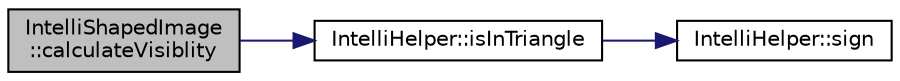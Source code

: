 digraph "IntelliShapedImage::calculateVisiblity"
{
 // LATEX_PDF_SIZE
  edge [fontname="Helvetica",fontsize="10",labelfontname="Helvetica",labelfontsize="10"];
  node [fontname="Helvetica",fontsize="10",shape=record];
  rankdir="LR";
  Node1 [label="IntelliShapedImage\l::calculateVisiblity",height=0.2,width=0.4,color="black", fillcolor="grey75", style="filled", fontcolor="black",tooltip=" "];
  Node1 -> Node2 [color="midnightblue",fontsize="10",style="solid",fontname="Helvetica"];
  Node2 [label="IntelliHelper::isInTriangle",height=0.2,width=0.4,color="black", fillcolor="white", style="filled",URL="$class_intelli_helper.html#a04bdb4f53b89dded693ba6e896f4c63f",tooltip=" "];
  Node2 -> Node3 [color="midnightblue",fontsize="10",style="solid",fontname="Helvetica"];
  Node3 [label="IntelliHelper::sign",height=0.2,width=0.4,color="black", fillcolor="white", style="filled",URL="$class_intelli_helper.html#a67fc007dda64187f6cef7fba3fcd9e40",tooltip=" "];
}
